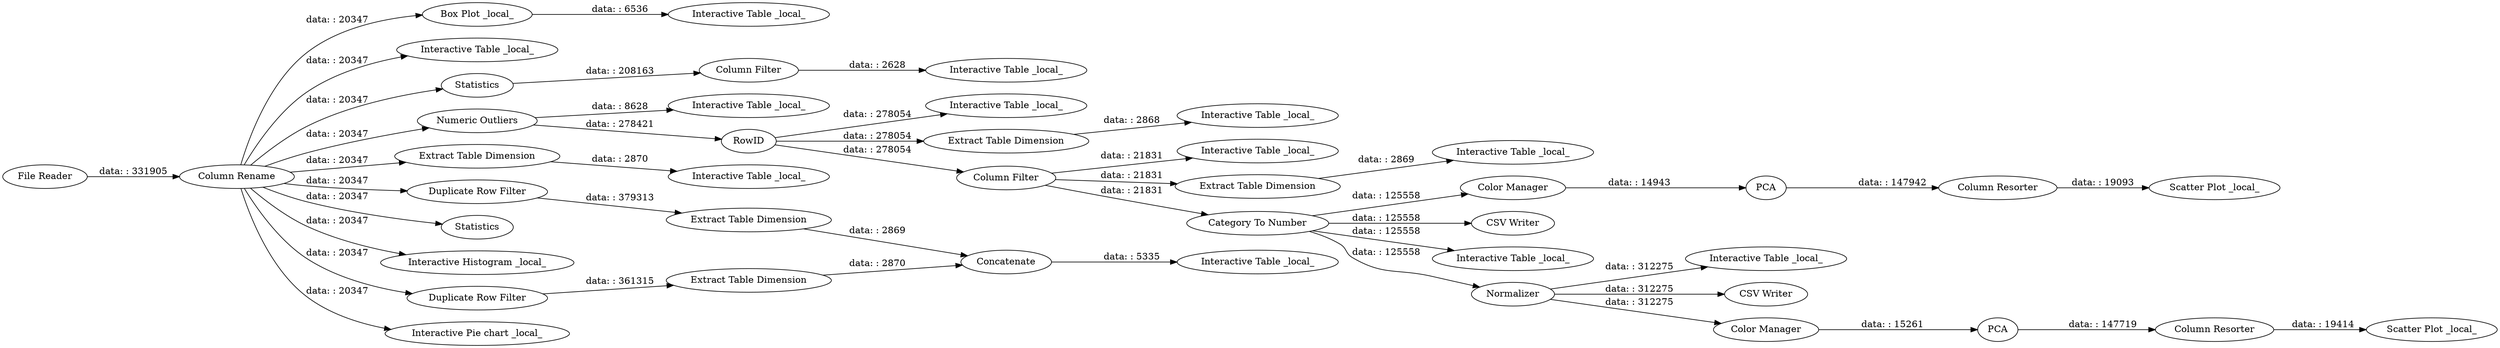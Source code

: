 digraph {
	"-8015224207405269178_58" [label="Interactive Table _local_"]
	"-8015224207405269178_68" [label="Column Resorter"]
	"-8015224207405269178_53" [label="Interactive Table _local_"]
	"-8015224207405269178_46" [label="Box Plot _local_"]
	"-8015224207405269178_15" [label="Interactive Table _local_"]
	"-8015224207405269178_48" [label="Interactive Table _local_"]
	"-8015224207405269178_61" [label="Extract Table Dimension"]
	"-8015224207405269178_65" [label=PCA]
	"-8015224207405269178_30" [label=Statistics]
	"-8015224207405269178_67" [label="Color Manager"]
	"-8015224207405269178_10" [label="Numeric Outliers"]
	"-8015224207405269178_37" [label="Extract Table Dimension"]
	"-8015224207405269178_72" [label="Interactive Table _local_"]
	"-8015224207405269178_42" [label="Extract Table Dimension"]
	"-8015224207405269178_54" [label="Interactive Table _local_"]
	"-8015224207405269178_34" [label="Interactive Table _local_"]
	"-8015224207405269178_49" [label="Extract Table Dimension"]
	"-8015224207405269178_50" [label="Interactive Table _local_"]
	"-8015224207405269178_70" [label="Scatter Plot _local_"]
	"-8015224207405269178_16" [label=RowID]
	"-8015224207405269178_41" [label="Duplicate Row Filter"]
	"-8015224207405269178_8" [label=Statistics]
	"-8015224207405269178_74" [label="CSV Writer"]
	"-8015224207405269178_62" [label="Interactive Table _local_"]
	"-8015224207405269178_39" [label=Concatenate]
	"-8015224207405269178_40" [label="Interactive Table _local_"]
	"-8015224207405269178_55" [label="Category To Number"]
	"-8015224207405269178_47" [label="Extract Table Dimension"]
	"-8015224207405269178_71" [label="Scatter Plot _local_"]
	"-8015224207405269178_52" [label="Interactive Table _local_"]
	"-8015224207405269178_1" [label="File Reader"]
	"-8015224207405269178_35" [label="Column Rename"]
	"-8015224207405269178_5" [label="Interactive Histogram _local_"]
	"-8015224207405269178_45" [label="Interactive Table _local_"]
	"-8015224207405269178_36" [label="Duplicate Row Filter"]
	"-8015224207405269178_31" [label="Column Filter"]
	"-8015224207405269178_60" [label="Column Filter"]
	"-8015224207405269178_69" [label="Column Resorter"]
	"-8015224207405269178_63" [label=Normalizer]
	"-8015224207405269178_64" [label=PCA]
	"-8015224207405269178_4" [label="Interactive Pie chart _local_"]
	"-8015224207405269178_73" [label="CSV Writer"]
	"-8015224207405269178_66" [label="Color Manager"]
	"-8015224207405269178_63" -> "-8015224207405269178_72" [label="data: : 312275"]
	"-8015224207405269178_68" -> "-8015224207405269178_70" [label="data: : 19414"]
	"-8015224207405269178_47" -> "-8015224207405269178_48" [label="data: : 2868"]
	"-8015224207405269178_35" -> "-8015224207405269178_46" [label="data: : 20347"]
	"-8015224207405269178_63" -> "-8015224207405269178_73" [label="data: : 312275"]
	"-8015224207405269178_16" -> "-8015224207405269178_60" [label="data: : 278054"]
	"-8015224207405269178_35" -> "-8015224207405269178_30" [label="data: : 20347"]
	"-8015224207405269178_36" -> "-8015224207405269178_42" [label="data: : 361315"]
	"-8015224207405269178_16" -> "-8015224207405269178_47" [label="data: : 278054"]
	"-8015224207405269178_65" -> "-8015224207405269178_69" [label="data: : 147942"]
	"-8015224207405269178_35" -> "-8015224207405269178_5" [label="data: : 20347"]
	"-8015224207405269178_60" -> "-8015224207405269178_61" [label="data: : 21831"]
	"-8015224207405269178_31" -> "-8015224207405269178_34" [label="data: : 2628"]
	"-8015224207405269178_60" -> "-8015224207405269178_58" [label="data: : 21831"]
	"-8015224207405269178_42" -> "-8015224207405269178_39" [label="data: : 2870"]
	"-8015224207405269178_55" -> "-8015224207405269178_74" [label="data: : 125558"]
	"-8015224207405269178_41" -> "-8015224207405269178_37" [label="data: : 379313"]
	"-8015224207405269178_30" -> "-8015224207405269178_31" [label="data: : 208163"]
	"-8015224207405269178_35" -> "-8015224207405269178_15" [label="data: : 20347"]
	"-8015224207405269178_35" -> "-8015224207405269178_8" [label="data: : 20347"]
	"-8015224207405269178_35" -> "-8015224207405269178_10" [label="data: : 20347"]
	"-8015224207405269178_63" -> "-8015224207405269178_66" [label="data: : 312275"]
	"-8015224207405269178_35" -> "-8015224207405269178_36" [label="data: : 20347"]
	"-8015224207405269178_66" -> "-8015224207405269178_64" [label="data: : 15261"]
	"-8015224207405269178_10" -> "-8015224207405269178_53" [label="data: : 8628"]
	"-8015224207405269178_39" -> "-8015224207405269178_40" [label="data: : 5335"]
	"-8015224207405269178_61" -> "-8015224207405269178_62" [label="data: : 2869"]
	"-8015224207405269178_64" -> "-8015224207405269178_68" [label="data: : 147719"]
	"-8015224207405269178_1" -> "-8015224207405269178_35" [label="data: : 331905"]
	"-8015224207405269178_49" -> "-8015224207405269178_50" [label="data: : 2870"]
	"-8015224207405269178_55" -> "-8015224207405269178_52" [label="data: : 125558"]
	"-8015224207405269178_35" -> "-8015224207405269178_49" [label="data: : 20347"]
	"-8015224207405269178_46" -> "-8015224207405269178_45" [label="data: : 6536"]
	"-8015224207405269178_67" -> "-8015224207405269178_65" [label="data: : 14943"]
	"-8015224207405269178_55" -> "-8015224207405269178_63" [label="data: : 125558"]
	"-8015224207405269178_16" -> "-8015224207405269178_54" [label="data: : 278054"]
	"-8015224207405269178_35" -> "-8015224207405269178_4" [label="data: : 20347"]
	"-8015224207405269178_60" -> "-8015224207405269178_55" [label="data: : 21831"]
	"-8015224207405269178_37" -> "-8015224207405269178_39" [label="data: : 2869"]
	"-8015224207405269178_69" -> "-8015224207405269178_71" [label="data: : 19093"]
	"-8015224207405269178_10" -> "-8015224207405269178_16" [label="data: : 278421"]
	"-8015224207405269178_35" -> "-8015224207405269178_41" [label="data: : 20347"]
	"-8015224207405269178_55" -> "-8015224207405269178_67" [label="data: : 125558"]
	rankdir=LR
}
